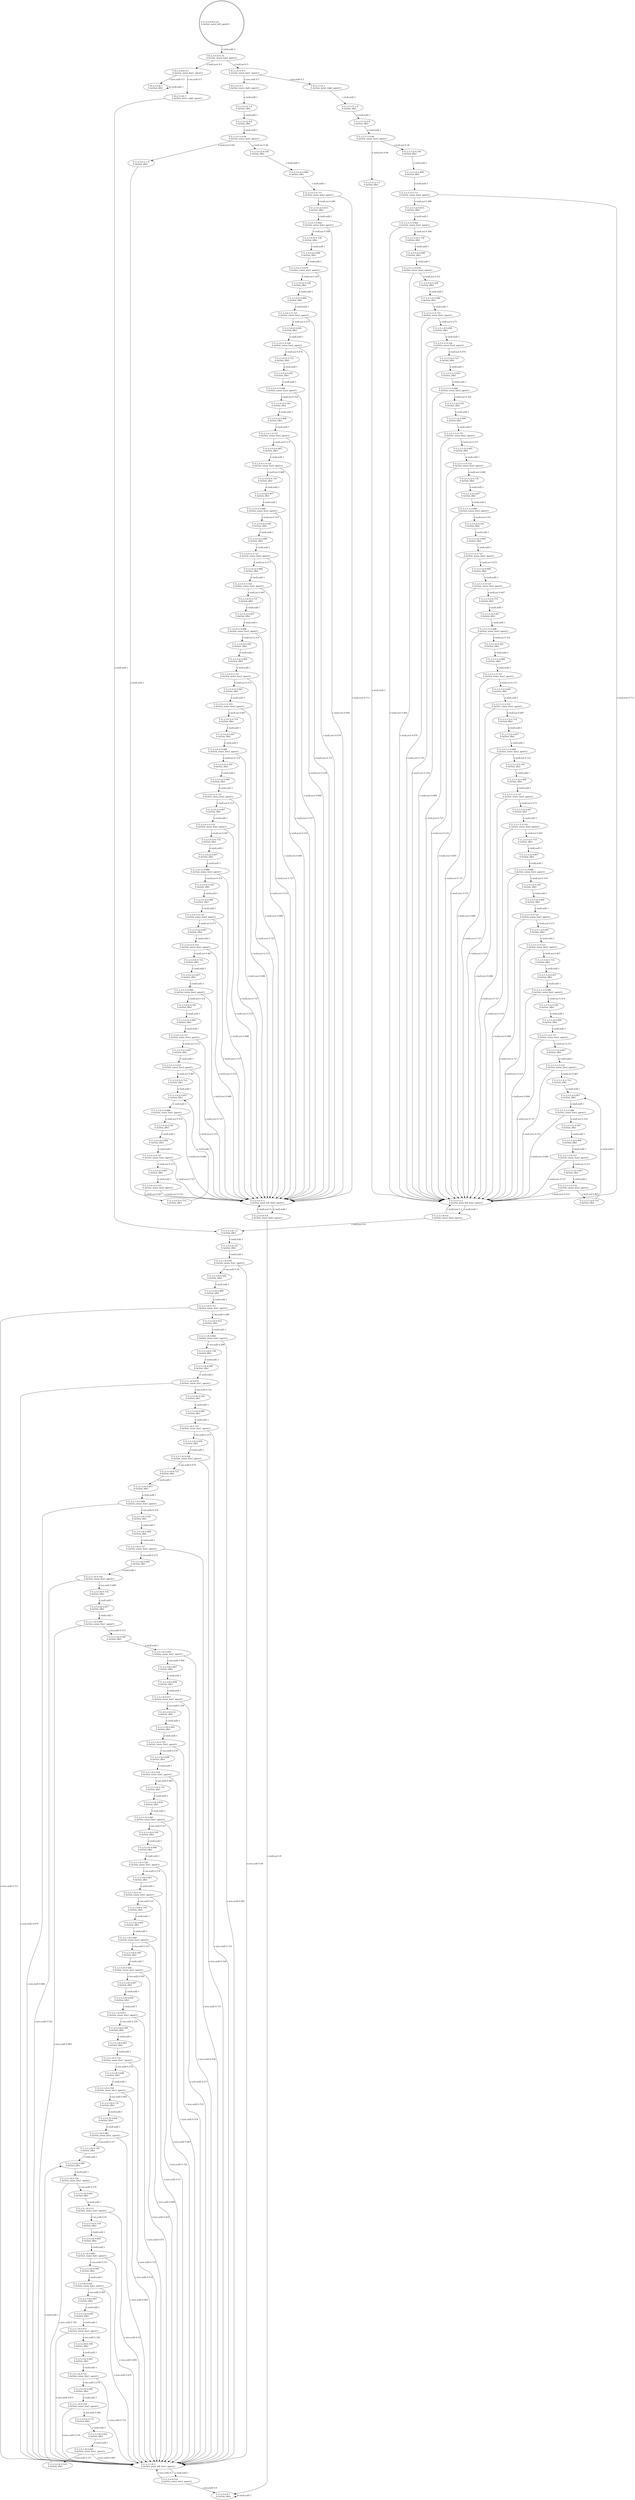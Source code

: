 digraph "G" {
root [label="Y (1,2,5,0,0) 0.25\lA (action_move_left_agent1)\l", labeljust="l", shape=doublecircle];
x0row203 [label="Y (1,2,5,1,0) 0.526\lA (action_sense_box1_agent1)\l"];
x0row42 [label="Y (1,2,5,5,0) 1.0\lA (action_idle)\l"];
x0row43 [label="Y (1,2,5,2,0) 0.8\lA (action_idle)\l"];
x0row171 [label="Y (1,2,5,2,0) 0.906\lA (action_idle)\l"];
x0row1618 [label="Y (1,2,5,5,2) 0.8\lA (action_idle)\l"];
x0row1629 [label="Y (1,2,5,5,1) 0.64\lA (action_sense_box2_agent1)\l"];
x0row1634 [label="Y (1,2,5,5,1) 1\lA (action_push_left_box2_agent1)\l"];
x0row1635 [label="Y (1,2,5,5,5) 0.556\lA (action_idle)\l"];
x0row1400 [label="Y (1,2,5,0,2) 0.909\lA (action_idle)\l"];
x0row1527 [label="Y (1,2,5,0,2) 0.857\lA (action_idle)\l"];
x0row1538 [label="Y (1,2,5,0,1) 0.686\lA (action_sense_box2_agent1)\l"];
x0row1542 [label="Y (1,2,5,0,2) 0.545\lA (action_idle)\l"];
x0row1555 [label="Y (1,2,5,0,2) 0.909\lA (action_idle)\l"];
x0row1566 [label="Y (1,2,5,0,1) 0.727\lA (action_sense_box2_agent1)\l"];
x0row113 [label="Y (1,2,5,2,0) 0.615\lA (action_idle)\l"];
x0row1839 [label="Y (1,2,5,5,2) 0.908\lA (action_idle)\l"];
x0row1852 [label="Y (1,2,5,5,1) 0.727\lA (action_sense_box2_agent1)\l"];
x0row1857 [label="Y (1,2,5,5,2) 0.665\lA (action_idle)\l"];
x0row269 [label="Y (1,2,5,2,0) 0.665\lA (action_idle)\l"];
x0row125 [label="Y (1,2,5,1,0) 0.492\lA (action_sense_box1_agent1)\l"];
x0row133 [label="Y (1,2,5,5,0) 0.758\lA (action_idle)\l"];
x0row1478 [label="Y (1,2,5,0,2) 0.909\lA (action_idle)\l"];
x0row1490 [label="Y (1,2,5,0,1) 0.727\lA (action_sense_box2_agent1)\l"];
x0row1494 [label="Y (1,2,5,0,2) 0.667\lA (action_idle)\l"];
x0row1570 [label="Y (1,2,5,0,2) 0.667\lA (action_idle)\l"];
x0row1585 [label="Y (1,2,5,0,1) 0.533\lA (action_sense_box2_agent1)\l"];
x0row1589 [label="Y (1,2,5,0,5) 0.714\lA (action_idle)\l"];
x0row1734 [label="Y (1,2,5,5,1) 0.679\lA (action_sense_box2_agent1)\l"];
x0row1739 [label="Y (1,2,5,5,2) 0.528\lA (action_idle)\l"];
x0row1753 [label="Y (1,2,5,5,2) 0.906\lA (action_idle)\l"];
x0row1613 [label="Y (1,2,5,5,5) 1.0\lA (action_idle)\l"];
x0row1412 [label="Y (1,2,5,0,1) 0.727\lA (action_sense_box2_agent1)\l"];
x0row1416 [label="Y (1,2,5,0,2) 0.667\lA (action_idle)\l"];
x0row1807 [label="Y (1,2,5,5,2) 0.855\lA (action_idle)\l"];
x0row1820 [label="Y (1,2,5,5,1) 0.684\lA (action_sense_box2_agent1)\l"];
x0row1825 [label="Y (1,2,5,5,2) 0.542\lA (action_idle)\l"];
x0row1461 [label="Y (1,2,5,0,1) 0.686\lA (action_sense_box2_agent1)\l"];
x0row1465 [label="Y (1,2,5,0,2) 0.545\lA (action_idle)\l"];
x0row1354 [label="Y (1,2,5,0,1) 0.533\lA (action_sense_box2_agent1)\l"];
x0row1358 [label="Y (1,2,5,0,5) 0.714\lA (action_idle)\l"];
x0row154 [label="Y (1,2,5,1,0) 0.679\lA (action_sense_box1_agent1)\l"];
x0row162 [label="Y (1,2,5,2,0) 0.528\lA (action_idle)\l"];
x0row1510 [label="Y (1,2,5,0,1) 0.533\lA (action_sense_box2_agent1)\l"];
x0row1514 [label="Y (1,2,5,0,5) 0.714\lA (action_idle)\l"];
x0row1766 [label="Y (1,2,5,5,1) 0.725\lA (action_sense_box2_agent1)\l"];
x0row1771 [label="Y (1,2,5,5,2) 0.658\lA (action_idle)\l"];
x0row1788 [label="Y (1,2,5,5,1) 0.526\lA (action_sense_box2_agent1)\l"];
x0row1793 [label="Y (1,2,5,5,5) 0.723\lA (action_idle)\l"];
x0row1371 [label="Y (1,2,5,0,2) 0.857\lA (action_idle)\l"];
x0row1383 [label="Y (1,2,5,0,1) 0.686\lA (action_sense_box2_agent1)\l"];
x0row1387 [label="Y (1,2,5,0,2) 0.545\lA (action_idle)\l"];
x0row1322 [label="Y (1,2,5,0,2) 0.909\lA (action_idle)\l"];
x0row23 [label="Y (0,2,5,0,0) 1\lA (action_idle)\l"];
x0row24 [label="Y (0,2,5,5,0) 1\lA (action_move_right_agent1)\l"];
x0row12 [label="Y (0,2,5,0,0) 0.5\lA (action_sense_box1_agent1)\l"];
x0row13 [label="Y (0,2,5,0,5) 0.5\lA (action_sense_box1_agent1)\l"];
x0row35 [label="Y (1,2,5,0,0) 1\lA (action_idle)\l"];
x0row1649 [label="Y (1,2,5,5,0) 0.8\lA (action_sense_box2_agent1)\l"];
x0row1667 [label="Y (1,2,5,5,2) 0.889\lA (action_idle)\l"];
x0row183 [label="Y (1,2,5,1,0) 0.725\lA (action_sense_box1_agent1)\l"];
x0row191 [label="Y (1,2,5,2,0) 0.658\lA (action_idle)\l"];
x0row1 [label="Y (0,2,5,0,0) 0.25\lA (action_sense_box2_agent1)\l"];
x0row1432 [label="Y (1,2,5,0,1) 0.533\lA (action_sense_box2_agent1)\l"];
x0row1436 [label="Y (1,2,5,0,5) 0.714\lA (action_idle)\l"];
x0row1449 [label="Y (1,2,5,0,2) 0.857\lA (action_idle)\l"];
x0row232 [label="Y (1,2,5,1,0) 0.684\lA (action_sense_box1_agent1)\l"];
x0row240 [label="Y (1,2,5,2,0) 0.542\lA (action_idle)\l"];
x0row1702 [label="Y (1,2,5,5,1) 0.492\lA (action_sense_box2_agent1)\l"];
x0row1707 [label="Y (1,2,5,5,5) 0.758\lA (action_idle)\l"];
x0row1721 [label="Y (1,2,5,5,2) 0.848\lA (action_idle)\l"];
x0row142 [label="Y (1,2,5,2,0) 0.848\lA (action_idle)\l"];
x0row769 [label="Y (1,2,5,1,0) 0.671\lA (action_sense_box1_agent1)\l"];
x0row777 [label="Y (1,2,5,2,0) 0.509\lA (action_idle)\l"];
x0row289 [label="Y (1,2,5,5,0) 0.716\lA (action_idle)\l"];
x0row298 [label="Y (1,2,5,2,0) 0.857\lA (action_idle)\l"];
x0row1874 [label="Y (1,2,5,5,1) 0.532\lA (action_sense_box2_agent1)\l"];
x0row1879 [label="Y (1,2,5,5,5) 0.716\lA (action_idle)\l"];
x0row1925 [label="Y (1,2,5,5,2) 0.909\lA (action_idle)\l"];
x0row1938 [label="Y (1,2,5,5,1) 0.727\lA (action_sense_box2_agent1)\l"];
x0row1943 [label="Y (1,2,5,5,2) 0.666\lA (action_idle)\l"];
x0row1960 [label="Y (1,2,5,5,1) 0.533\lA (action_sense_box2_agent1)\l"];
x0row1965 [label="Y (1,2,5,5,5) 0.715\lA (action_idle)\l"];
x0row1979 [label="Y (1,2,5,5,2) 0.857\lA (action_idle)\l"];
x0row1992 [label="Y (1,2,5,5,1) 0.686\lA (action_sense_box2_agent1)\l"];
x0row1893 [label="Y (1,2,5,5,2) 0.857\lA (action_idle)\l"];
x0row1906 [label="Y (1,2,5,5,1) 0.685\lA (action_sense_box2_agent1)\l"];
x0row1911 [label="Y (1,2,5,5,2) 0.545\lA (action_idle)\l"];
x0row1997 [label="Y (1,2,5,5,2) 0.545\lA (action_idle)\l"];
x0row2011 [label="Y (1,2,5,5,2) 0.909\lA (action_idle)\l"];
x0row2024 [label="Y (1,2,5,5,1) 0.727\lA (action_sense_box2_agent1)\l"];
x0row2029 [label="Y (1,2,5,5,2) 0.667\lA (action_idle)\l"];
x0row2046 [label="Y (1,2,5,5,1) 0.533\lA (action_sense_box2_agent1)\l"];
x0row2065 [label="Y (1,2,5,5,2) 0.857\lA (action_idle)\l"];
x0row2078 [label="Y (1,2,5,5,1) 0.686\lA (action_sense_box2_agent1)\l"];
x0row2083 [label="Y (1,2,5,5,2) 0.545\lA (action_idle)\l"];
x0row2132 [label="Y (1,2,5,5,1) 0.533\lA (action_sense_box2_agent1)\l"];
x0row2164 [label="Y (1,2,5,5,1) 0.686\lA (action_sense_box2_agent1)\l"];
x0row2169 [label="Y (1,2,5,5,2) 0.545\lA (action_idle)\l"];
x0row2183 [label="Y (1,2,5,5,2) 0.909\lA (action_idle)\l"];
x0row2196 [label="Y (1,2,5,5,1) 0.727\lA (action_sense_box2_agent1)\l"];
x0row2137 [label="Y (1,2,5,5,5) 0.714\lA (action_idle)\l"];
x0row2151 [label="Y (1,2,5,5,2) 0.857\lA (action_idle)\l"];
x0row2097 [label="Y (1,2,5,5,2) 0.909\lA (action_idle)\l"];
x0row2110 [label="Y (1,2,5,5,1) 0.727\lA (action_sense_box2_agent1)\l"];
x0row2115 [label="Y (1,2,5,5,2) 0.667\lA (action_idle)\l"];
x0row2201 [label="Y (1,2,5,5,2) 0.667\lA (action_idle)\l"];
x0row2218 [label="Y (1,2,5,5,1) 0.533\lA (action_sense_box2_agent1)\l"];
x0row2223 [label="Y (1,2,5,5,5) 0.714\lA (action_idle)\l"];
x0row2237 [label="Y (1,2,5,5,2) 0.857\lA (action_idle)\l"];
x0row2250 [label="Y (1,2,5,5,1) 0.686\lA (action_sense_box2_agent1)\l"];
x0row2255 [label="Y (1,2,5,5,2) 0.545\lA (action_idle)\l"];
x0row2304 [label="Y (1,2,5,5,1) 0.533\lA (action_sense_box2_agent1)\l"];
x0row2309 [label="Y (1,2,5,5,5) 0.714\lA (action_idle)\l"];
x0row2335 [label="Y (1,2,5,5,1) 0.686\lA (action_sense_box2_agent1)\l"];
x0row2340 [label="Y (1,2,5,5,2) 0.545\lA (action_idle)\l"];
x0row2354 [label="Y (1,2,5,5,2) 0.909\lA (action_idle)\l"];
x0row2366 [label="Y (1,2,5,5,1) 0.727\lA (action_sense_box2_agent1)\l"];
x0row2323 [label="Y (1,2,5,5,2) 0.857\lA (action_idle)\l"];
x0row2269 [label="Y (1,2,5,5,2) 0.909\lA (action_idle)\l"];
x0row2282 [label="Y (1,2,5,5,1) 0.727\lA (action_sense_box2_agent1)\l"];
x0row2287 [label="Y (1,2,5,5,2) 0.667\lA (action_idle)\l"];
x0row2371 [label="Y (1,2,5,5,2) 0.667\lA (action_idle)\l"];
x0row2387 [label="Y (1,2,5,5,1) 0.533\lA (action_sense_box2_agent1)\l"];
x0row2392 [label="Y (1,2,5,5,5) 0.714\lA (action_idle)\l"];
x0row1334 [label="Y (1,2,5,0,1) 0.727\lA (action_sense_box2_agent1)\l"];
x0row1338 [label="Y (1,2,5,0,2) 0.667\lA (action_idle)\l"];
x0row870 [label="Y (0,2,5,0,5) 1\lA (action_move_right_agent1)\l"];
x0row786 [label="Y (1,2,5,2,0) 0.902\lA (action_idle)\l"];
x0row797 [label="Y (1,2,5,1,0) 0.722\lA (action_sense_box1_agent1)\l"];
x0row1215 [label="Y (1,2,5,0,2) 0.857\lA (action_idle)\l"];
x0row805 [label="Y (1,2,5,2,0) 0.648\lA (action_idle)\l"];
x0row997 [label="Y (1,2,5,0,2) 0.528\lA (action_idle)\l"];
x0row1010 [label="Y (1,2,5,0,2) 0.906\lA (action_idle)\l"];
x0row1227 [label="Y (1,2,5,0,1) 0.686\lA (action_sense_box2_agent1)\l"];
x0row1231 [label="Y (1,2,5,0,2) 0.545\lA (action_idle)\l"];
x0row817 [label="Y (1,2,5,1,0) 0.518\lA (action_sense_box1_agent1)\l"];
x0row825 [label="Y (1,2,5,5,0) 0.731\lA (action_idle)\l"];
x0row834 [label="Y (1,2,5,2,0) 0.854\lA (action_idle)\l"];
x0row845 [label="Y (1,2,5,1,0) 0.683\lA (action_sense_box1_agent1)\l"];
x0row1022 [label="Y (1,2,5,0,1) 0.725\lA (action_sense_box2_agent1)\l"];
x0row2051 [label="Y (1,2,5,5,5) 0.714\lA (action_idle)\l"];
x0row1042 [label="Y (1,2,5,0,1) 0.526\lA (action_sense_box2_agent1)\l"];
x0row1046 [label="Y (1,2,5,0,5) 0.723\lA (action_idle)\l"];
x0row1059 [label="Y (1,2,5,0,2) 0.855\lA (action_idle)\l"];
x0row249 [label="Y (1,2,5,2,0) 0.908\lA (action_idle)\l"];
x0row261 [label="Y (1,2,5,1,0) 0.727\lA (action_sense_box1_agent1)\l"];
x0row281 [label="Y (1,2,5,1,0) 0.532\lA (action_sense_box1_agent1)\l"];
x0row61 [label="Y (1,2,5,1,0) 1\lA (action_push_left_box1_agent1)\l"];
x0row62 [label="Y (1,2,5,5,0) 0.556\lA (action_idle)\l"];
x0row93 [label="Y (1,2,5,2,0) 0.889\lA (action_idle)\l"];
x0row73 [label="Y (1,2,5,0,0) 0.8\lA (action_sense_box1_agent1)\l"];
x0row105 [label="Y (1,2,5,1,0) 0.711\lA (action_sense_box1_agent1)\l"];
x0row53 [label="Y (1,2,5,1,0) 0.64\lA (action_sense_box1_agent1)\l"];
x0row1293 [label="Y (1,2,5,0,2) 0.857\lA (action_idle)\l"];
x0row1305 [label="Y (1,2,5,0,1) 0.686\lA (action_sense_box2_agent1)\l"];
x0row1309 [label="Y (1,2,5,0,2) 0.545\lA (action_idle)\l"];
x0row437 [label="Y (1,2,5,1,0) 0.683\lA (action_sense_box1_agent1)\l"];
x0row445 [label="Y (1,2,5,2,0) 0.539\lA (action_idle)\l"];
x0row396 [label="Y (1,2,5,2,0) 0.648\lA (action_idle)\l"];
x0row408 [label="Y (1,2,5,1,0) 0.518\lA (action_sense_box1_agent1)\l"];
x0row466 [label="Y (1,2,5,1,0) 0.726\lA (action_sense_box1_agent1)\l"];
x0row474 [label="Y (1,2,5,2,0) 0.663\lA (action_idle)\l"];
x0row388 [label="Y (1,2,5,1,0) 0.722\lA (action_sense_box1_agent1)\l"];
x0row486 [label="Y (1,2,5,1,0) 0.53\lA (action_sense_box1_agent1)\l"];
x0row494 [label="Y (1,2,5,5,0) 0.718\lA (action_idle)\l"];
x0row310 [label="Y (1,2,5,1,0) 0.685\lA (action_sense_box1_agent1)\l"];
x0row318 [label="Y (1,2,5,2,0) 0.545\lA (action_idle)\l"];
x0row964 [label="Y (1,2,5,0,1) 0.492\lA (action_sense_box2_agent1)\l"];
x0row968 [label="Y (1,2,5,0,5) 0.758\lA (action_idle)\l"];
x0row503 [label="Y (1,2,5,2,0) 0.856\lA (action_idle)\l"];
x0row1026 [label="Y (1,2,5,0,2) 0.658\lA (action_idle)\l"];
x0row981 [label="Y (1,2,5,0,2) 0.848\lA (action_idle)\l"];
x0row993 [label="Y (1,2,5,0,1) 0.679\lA (action_sense_box2_agent1)\l"];
x0row1088 [label="Y (1,2,5,0,2) 0.908\lA (action_idle)\l"];
x0row515 [label="Y (1,2,5,1,0) 0.685\lA (action_sense_box1_agent1)\l"];
x0row523 [label="Y (1,2,5,2,0) 0.544\lA (action_idle)\l"];
x0row535 [label="Y (1,2,5,5,0) 0.456\lA (action_sense_box1_agent1)\l"];
x0row543 [label="Y (1,2,5,5,0) 0.807\lA (action_idle)\l"];
x0row347 [label="Y (1,2,5,2,0) 0.839\lA (action_idle)\l"];
x0row552 [label="Y (1,2,5,2,0) 0.839\lA (action_idle)\l"];
x0row564 [label="Y (1,2,5,1,0) 0.671\lA (action_sense_box1_agent1)\l"];
x0row330 [label="Y (1,2,5,5,0) 0.455\lA (action_sense_box1_agent1)\l"];
x0row338 [label="Y (1,2,5,5,0) 0.807\lA (action_idle)\l"];
x0row572 [label="Y (1,2,5,2,0) 0.509\lA (action_idle)\l"];
x0row581 [label="Y (1,2,5,2,0) 0.902\lA (action_idle)\l"];
x0row211 [label="Y (1,2,5,5,0) 0.723\lA (action_idle)\l"];
x0row454 [label="Y (1,2,5,2,0) 0.908\lA (action_idle)\l"];
x0row220 [label="Y (1,2,5,2,0) 0.855\lA (action_idle)\l"];
x0row416 [label="Y (1,2,5,5,0) 0.731\lA (action_idle)\l"];
x0row425 [label="Y (1,2,5,2,0) 0.854\lA (action_idle)\l"];
x0row359 [label="Y (1,2,5,1,0) 0.671\lA (action_sense_box1_agent1)\l"];
x0row367 [label="Y (1,2,5,2,0) 0.51\lA (action_idle)\l"];
x0row376 [label="Y (1,2,5,2,0) 0.902\lA (action_idle)\l"];
x0row1260 [label="Y (1,2,5,0,2) 0.667\lA (action_idle)\l"];
x0row593 [label="Y (1,2,5,1,0) 0.722\lA (action_sense_box1_agent1)\l"];
x0row601 [label="Y (1,2,5,2,0) 0.648\lA (action_idle)\l"];
x0row613 [label="Y (1,2,5,1,0) 0.518\lA (action_sense_box1_agent1)\l"];
x0row621 [label="Y (1,2,5,5,0) 0.731\lA (action_idle)\l"];
x0row1100 [label="Y (1,2,5,0,1) 0.727\lA (action_sense_box2_agent1)\l"];
x0row1104 [label="Y (1,2,5,0,2) 0.665\lA (action_idle)\l"];
x0row630 [label="Y (1,2,5,2,0) 0.854\lA (action_idle)\l"];
x0row1120 [label="Y (1,2,5,0,1) 0.532\lA (action_sense_box2_agent1)\l"];
x0row1124 [label="Y (1,2,5,0,5) 0.716\lA (action_idle)\l"];
x0row1137 [label="Y (1,2,5,0,2) 0.857\lA (action_idle)\l"];
x0row1149 [label="Y (1,2,5,0,1) 0.685\lA (action_sense_box2_agent1)\l"];
x0row1153 [label="Y (1,2,5,0,2) 0.545\lA (action_idle)\l"];
x0row1166 [label="Y (1,2,5,0,2) 0.909\lA (action_idle)\l"];
x0row642 [label="Y (1,2,5,1,0) 0.683\lA (action_sense_box1_agent1)\l"];
x0row650 [label="Y (1,2,5,2,0) 0.539\lA (action_idle)\l"];
x0row659 [label="Y (1,2,5,2,0) 0.908\lA (action_idle)\l"];
x0row671 [label="Y (1,2,5,1,0) 0.726\lA (action_sense_box1_agent1)\l"];
x0row679 [label="Y (1,2,5,2,0) 0.663\lA (action_idle)\l"];
x0row691 [label="Y (1,2,5,1,0) 0.53\lA (action_sense_box1_agent1)\l"];
x0row699 [label="Y (1,2,5,5,0) 0.718\lA (action_idle)\l"];
x0row708 [label="Y (1,2,5,2,0) 0.856\lA (action_idle)\l"];
x0row720 [label="Y (1,2,5,1,0) 0.685\lA (action_sense_box1_agent1)\l"];
x0row728 [label="Y (1,2,5,2,0) 0.544\lA (action_idle)\l"];
x0row1178 [label="Y (1,2,5,0,1) 0.727\lA (action_sense_box2_agent1)\l"];
x0row1182 [label="Y (1,2,5,0,2) 0.666\lA (action_idle)\l"];
x0row1198 [label="Y (1,2,5,0,1) 0.533\lA (action_sense_box2_agent1)\l"];
x0row1202 [label="Y (1,2,5,0,5) 0.715\lA (action_idle)\l"];
x0row740 [label="Y (1,2,5,5,0) 0.456\lA (action_sense_box1_agent1)\l"];
x0row1276 [label="Y (1,2,5,0,1) 0.533\lA (action_sense_box2_agent1)\l"];
x0row1280 [label="Y (1,2,5,0,5) 0.714\lA (action_idle)\l"];
x0row748 [label="Y (1,2,5,5,0) 0.807\lA (action_idle)\l"];
x0row757 [label="Y (1,2,5,2,0) 0.839\lA (action_idle)\l"];
x0row852 [label="Y (1,2,5,2,0) 0.539\lA (action_idle)\l"];
x0row871 [label="Y (0,2,5,5,5) 1\lA (action_move_right_agent1)\l"];
x0row884 [label="Y (1,2,5,0,5) 1.0\lA (action_idle)\l"];
x0row1071 [label="Y (1,2,5,0,1) 0.684\lA (action_sense_box2_agent1)\l"];
x0row1075 [label="Y (1,2,5,0,2) 0.542\lA (action_idle)\l"];
x0row888 [label="Y (1,2,5,0,2) 0.8\lA (action_idle)\l"];
x0row898 [label="Y (1,2,5,0,1) 0.64\lA (action_sense_box2_agent1)\l"];
x0row902 [label="Y (1,2,5,0,1) 1\lA (action_push_left_box2_agent1)\l"];
x0row903 [label="Y (1,2,5,0,5) 0.556\lA (action_idle)\l"];
x0row1244 [label="Y (1,2,5,0,2) 0.909\lA (action_idle)\l"];
x0row1256 [label="Y (1,2,5,0,1) 0.727\lA (action_sense_box2_agent1)\l"];
x0row916 [label="Y (1,2,5,0,0) 0.8\lA (action_sense_box2_agent1)\l"];
x0row932 [label="Y (1,2,5,0,2) 0.889\lA (action_idle)\l"];
x0row944 [label="Y (1,2,5,0,1) 0.711\lA (action_sense_box2_agent1)\l"];
x0row948 [label="Y (1,2,5,0,2) 0.615\lA (action_idle)\l"];
x0row1680 [label="Y (1,2,5,5,1) 0.711\lA (action_sense_box2_agent1)\l"];
x0row1685 [label="Y (1,2,5,5,2) 0.615\lA (action_idle)\l"];
x0row902_noop_0 [label="Y (1,2,5,0,1) 1.0\lA (action_idle)\l"];
x0row1634_noop_0 [label="Y (1,2,5,5,1) 1.0\lA (action_idle)\l"];
root -> x0row1  [key=0, label="o (null,null) 1\l"];
x0row203 -> x0row61  [key=0, label="o (yes,null) 0.526\l"];
x0row203 -> x0row211  [key=0, label="o (no,null) 0.474\l"];
x0row42 -> x0row43  [key=0, label="o (null,null) 1\l"];
x0row43 -> x0row53  [key=0, label="o (null,null) 1\l"];
x0row171 -> x0row183  [key=0, label="o (null,null) 1\l"];
x0row1618 -> x0row1629  [key=0, label="o (null,null) 1\l"];
x0row1629 -> x0row1635  [key=0, label="o (null,no) 0.36\l"];
x0row1629 -> x0row1634_noop_0  [key=0, label="o (null,yes) 0.64\l"];
x0row1634 -> x0row1649  [key=0, label="o (null,null) 1\l"];
x0row1635 -> x0row1667  [key=0, label="o (null,null) 1\l"];
x0row1400 -> x0row1412  [key=0, label="o (null,null) 1\l"];
x0row1527 -> x0row1538  [key=0, label="o (null,null) 1\l"];
x0row1538 -> x0row902  [key=0, label="o (null,yes) 0.686\l"];
x0row1538 -> x0row1542  [key=0, label="o (null,no) 0.314\l"];
x0row1542 -> x0row1555  [key=0, label="o (null,null) 1\l"];
x0row1555 -> x0row1566  [key=0, label="o (null,null) 1\l"];
x0row1566 -> x0row902  [key=0, label="o (null,yes) 0.727\l"];
x0row1566 -> x0row1570  [key=0, label="o (null,no) 0.273\l"];
x0row113 -> x0row125  [key=0, label="o (null,null) 1\l"];
x0row1839 -> x0row1852  [key=0, label="o (null,null) 1\l"];
x0row1852 -> x0row1634  [key=0, label="o (null,yes) 0.727\l"];
x0row1852 -> x0row1857  [key=0, label="o (null,no) 0.273\l"];
x0row1857 -> x0row1874  [key=0, label="o (null,null) 1\l"];
x0row269 -> x0row281  [key=0, label="o (null,null) 1\l"];
x0row125 -> x0row61  [key=0, label="o (yes,null) 0.492\l"];
x0row125 -> x0row133  [key=0, label="o (no,null) 0.508\l"];
x0row133 -> x0row142  [key=0, label="o (null,null) 1\l"];
x0row1478 -> x0row1490  [key=0, label="o (null,null) 1\l"];
x0row1490 -> x0row902  [key=0, label="o (null,yes) 0.727\l"];
x0row1490 -> x0row1494  [key=0, label="o (null,no) 0.273\l"];
x0row1494 -> x0row1510  [key=0, label="o (null,null) 1\l"];
x0row1570 -> x0row1585  [key=0, label="o (null,null) 1\l"];
x0row1585 -> x0row902  [key=0, label="o (null,yes) 0.533\l"];
x0row1585 -> x0row1589  [key=0, label="o (null,no) 0.467\l"];
x0row1589 -> x0row1527  [key=0, label="o (null,null) 1\l"];
x0row1734 -> x0row1634  [key=0, label="o (null,yes) 0.679\l"];
x0row1734 -> x0row1739  [key=0, label="o (null,no) 0.321\l"];
x0row1739 -> x0row1753  [key=0, label="o (null,null) 1\l"];
x0row1753 -> x0row1766  [key=0, label="o (null,null) 1\l"];
x0row1613 -> x0row1618  [key=0, label="o (null,null) 1\l"];
x0row1412 -> x0row902  [key=0, label="o (null,yes) 0.727\l"];
x0row1412 -> x0row1416  [key=0, label="o (null,no) 0.273\l"];
x0row1416 -> x0row1432  [key=0, label="o (null,null) 1\l"];
x0row1807 -> x0row1820  [key=0, label="o (null,null) 1\l"];
x0row1820 -> x0row1634  [key=0, label="o (null,yes) 0.684\l"];
x0row1820 -> x0row1825  [key=0, label="o (null,no) 0.316\l"];
x0row1825 -> x0row1839  [key=0, label="o (null,null) 1\l"];
x0row1461 -> x0row902  [key=0, label="o (null,yes) 0.686\l"];
x0row1461 -> x0row1465  [key=0, label="o (null,no) 0.314\l"];
x0row1465 -> x0row1478  [key=0, label="o (null,null) 1\l"];
x0row1354 -> x0row902  [key=0, label="o (null,yes) 0.533\l"];
x0row1354 -> x0row1358  [key=0, label="o (null,no) 0.467\l"];
x0row1358 -> x0row1371  [key=0, label="o (null,null) 1\l"];
x0row154 -> x0row61  [key=0, label="o (yes,null) 0.679\l"];
x0row154 -> x0row162  [key=0, label="o (no,null) 0.321\l"];
x0row162 -> x0row171  [key=0, label="o (null,null) 1\l"];
x0row1510 -> x0row902  [key=0, label="o (null,yes) 0.533\l"];
x0row1510 -> x0row1514  [key=0, label="o (null,no) 0.467\l"];
x0row1514 -> x0row1527  [key=0, label="o (null,null) 1\l"];
x0row1766 -> x0row1634  [key=0, label="o (null,yes) 0.725\l"];
x0row1766 -> x0row1771  [key=0, label="o (null,no) 0.275\l"];
x0row1771 -> x0row1788  [key=0, label="o (null,null) 1\l"];
x0row1788 -> x0row1634  [key=0, label="o (null,yes) 0.526\l"];
x0row1788 -> x0row1793  [key=0, label="o (null,no) 0.474\l"];
x0row1793 -> x0row1807  [key=0, label="o (null,null) 1\l"];
x0row1371 -> x0row1383  [key=0, label="o (null,null) 1\l"];
x0row1383 -> x0row902  [key=0, label="o (null,yes) 0.686\l"];
x0row1383 -> x0row1387  [key=0, label="o (null,no) 0.314\l"];
x0row1387 -> x0row1400  [key=0, label="o (null,null) 1\l"];
x0row1322 -> x0row1334  [key=0, label="o (null,null) 1\l"];
x0row23 -> x0row23  [key=0, label="o (null,null) 1\l"];
x0row24 -> x0row42  [key=0, label="o (null,null) 1\l"];
x0row12 -> x0row23  [key=0, label="o (yes,null) 0.5\l"];
x0row12 -> x0row24  [key=0, label="o (no,null) 0.5\l"];
x0row13 -> x0row870  [key=0, label="o (yes,null) 0.5\l"];
x0row13 -> x0row871  [key=0, label="o (no,null) 0.5\l"];
x0row35 -> x0row35  [key=0, label="o (null,null) 1\l"];
x0row1649 -> x0row1634  [key=0, label="o (null,yes) 0.2\l"];
x0row1649 -> x0row42  [key=0, label="o (null,no) 0.8\l"];
x0row1667 -> x0row1680  [key=0, label="o (null,null) 1\l"];
x0row183 -> x0row61  [key=0, label="o (yes,null) 0.725\l"];
x0row183 -> x0row191  [key=0, label="o (no,null) 0.275\l"];
x0row191 -> x0row203  [key=0, label="o (null,null) 1\l"];
x0row1 -> x0row12  [key=0, label="o (null,yes) 0.5\l"];
x0row1 -> x0row13  [key=0, label="o (null,no) 0.5\l"];
x0row1432 -> x0row902  [key=0, label="o (null,yes) 0.533\l"];
x0row1432 -> x0row1436  [key=0, label="o (null,no) 0.467\l"];
x0row1436 -> x0row1449  [key=0, label="o (null,null) 1\l"];
x0row1449 -> x0row1461  [key=0, label="o (null,null) 1\l"];
x0row232 -> x0row61  [key=0, label="o (yes,null) 0.684\l"];
x0row232 -> x0row240  [key=0, label="o (no,null) 0.316\l"];
x0row240 -> x0row249  [key=0, label="o (null,null) 1\l"];
x0row1702 -> x0row1634  [key=0, label="o (null,yes) 0.492\l"];
x0row1702 -> x0row1707  [key=0, label="o (null,no) 0.508\l"];
x0row1707 -> x0row1721  [key=0, label="o (null,null) 1\l"];
x0row1721 -> x0row1734  [key=0, label="o (null,null) 1\l"];
x0row142 -> x0row154  [key=0, label="o (null,null) 1\l"];
x0row769 -> x0row61  [key=0, label="o (yes,null) 0.671\l"];
x0row769 -> x0row777  [key=0, label="o (no,null) 0.329\l"];
x0row777 -> x0row786  [key=0, label="o (null,null) 1\l"];
x0row289 -> x0row298  [key=0, label="o (null,null) 1\l"];
x0row298 -> x0row310  [key=0, label="o (null,null) 1\l"];
x0row1874 -> x0row1634  [key=0, label="o (null,yes) 0.532\l"];
x0row1874 -> x0row1879  [key=0, label="o (null,no) 0.468\l"];
x0row1879 -> x0row1893  [key=0, label="o (null,null) 1\l"];
x0row1925 -> x0row1938  [key=0, label="o (null,null) 1\l"];
x0row1938 -> x0row1634  [key=0, label="o (null,yes) 0.727\l"];
x0row1938 -> x0row1943  [key=0, label="o (null,no) 0.273\l"];
x0row1943 -> x0row1960  [key=0, label="o (null,null) 1\l"];
x0row1960 -> x0row1634  [key=0, label="o (null,yes) 0.533\l"];
x0row1960 -> x0row1965  [key=0, label="o (null,no) 0.467\l"];
x0row1965 -> x0row1979  [key=0, label="o (null,null) 1\l"];
x0row1979 -> x0row1992  [key=0, label="o (null,null) 1\l"];
x0row1992 -> x0row1634  [key=0, label="o (null,yes) 0.686\l"];
x0row1992 -> x0row1997  [key=0, label="o (null,no) 0.314\l"];
x0row1893 -> x0row1906  [key=0, label="o (null,null) 1\l"];
x0row1906 -> x0row1634  [key=0, label="o (null,yes) 0.685\l"];
x0row1906 -> x0row1911  [key=0, label="o (null,no) 0.315\l"];
x0row1911 -> x0row1925  [key=0, label="o (null,null) 1\l"];
x0row1997 -> x0row2011  [key=0, label="o (null,null) 1\l"];
x0row2011 -> x0row2024  [key=0, label="o (null,null) 1\l"];
x0row2024 -> x0row1634  [key=0, label="o (null,yes) 0.727\l"];
x0row2024 -> x0row2029  [key=0, label="o (null,no) 0.273\l"];
x0row2029 -> x0row2046  [key=0, label="o (null,null) 1\l"];
x0row2046 -> x0row1634  [key=0, label="o (null,yes) 0.533\l"];
x0row2046 -> x0row2051  [key=0, label="o (null,no) 0.467\l"];
x0row2065 -> x0row2078  [key=0, label="o (null,null) 1\l"];
x0row2078 -> x0row1634  [key=0, label="o (null,yes) 0.686\l"];
x0row2078 -> x0row2083  [key=0, label="o (null,no) 0.314\l"];
x0row2083 -> x0row2097  [key=0, label="o (null,null) 1\l"];
x0row2132 -> x0row1634  [key=0, label="o (null,yes) 0.533\l"];
x0row2132 -> x0row2137  [key=0, label="o (null,no) 0.467\l"];
x0row2164 -> x0row1634  [key=0, label="o (null,yes) 0.686\l"];
x0row2164 -> x0row2169  [key=0, label="o (null,no) 0.314\l"];
x0row2169 -> x0row2183  [key=0, label="o (null,null) 1\l"];
x0row2183 -> x0row2196  [key=0, label="o (null,null) 1\l"];
x0row2196 -> x0row1634  [key=0, label="o (null,yes) 0.727\l"];
x0row2196 -> x0row2201  [key=0, label="o (null,no) 0.273\l"];
x0row2137 -> x0row2151  [key=0, label="o (null,null) 1\l"];
x0row2151 -> x0row2164  [key=0, label="o (null,null) 1\l"];
x0row2097 -> x0row2110  [key=0, label="o (null,null) 1\l"];
x0row2110 -> x0row1634  [key=0, label="o (null,yes) 0.727\l"];
x0row2110 -> x0row2115  [key=0, label="o (null,no) 0.273\l"];
x0row2115 -> x0row2132  [key=0, label="o (null,null) 1\l"];
x0row2201 -> x0row2218  [key=0, label="o (null,null) 1\l"];
x0row2218 -> x0row1634  [key=0, label="o (null,yes) 0.533\l"];
x0row2218 -> x0row2223  [key=0, label="o (null,no) 0.467\l"];
x0row2223 -> x0row2237  [key=0, label="o (null,null) 1\l"];
x0row2237 -> x0row2250  [key=0, label="o (null,null) 1\l"];
x0row2250 -> x0row1634  [key=0, label="o (null,yes) 0.686\l"];
x0row2250 -> x0row2255  [key=0, label="o (null,no) 0.314\l"];
x0row2255 -> x0row2269  [key=0, label="o (null,null) 1\l"];
x0row2304 -> x0row1634  [key=0, label="o (null,yes) 0.533\l"];
x0row2304 -> x0row2309  [key=0, label="o (null,no) 0.467\l"];
x0row2309 -> x0row2323  [key=0, label="o (null,null) 1\l"];
x0row2335 -> x0row1634  [key=0, label="o (null,yes) 0.686\l"];
x0row2335 -> x0row2340  [key=0, label="o (null,no) 0.314\l"];
x0row2340 -> x0row2354  [key=0, label="o (null,null) 1\l"];
x0row2354 -> x0row2366  [key=0, label="o (null,null) 1\l"];
x0row2366 -> x0row1634  [key=0, label="o (null,yes) 0.727\l"];
x0row2366 -> x0row2371  [key=0, label="o (null,no) 0.273\l"];
x0row2323 -> x0row2335  [key=0, label="o (null,null) 1\l"];
x0row2269 -> x0row2282  [key=0, label="o (null,null) 1\l"];
x0row2282 -> x0row1634  [key=0, label="o (null,yes) 0.727\l"];
x0row2282 -> x0row2287  [key=0, label="o (null,no) 0.273\l"];
x0row2287 -> x0row2304  [key=0, label="o (null,null) 1\l"];
x0row2371 -> x0row2387  [key=0, label="o (null,null) 1\l"];
x0row2387 -> x0row1634  [key=0, label="o (null,yes) 0.533\l"];
x0row2387 -> x0row2392  [key=0, label="o (null,no) 0.467\l"];
x0row2392 -> x0row2323  [key=0, label="o (null,null) 1\l"];
x0row1334 -> x0row902  [key=0, label="o (null,yes) 0.727\l"];
x0row1334 -> x0row1338  [key=0, label="o (null,no) 0.273\l"];
x0row1338 -> x0row1354  [key=0, label="o (null,null) 1\l"];
x0row870 -> x0row884  [key=0, label="o (null,null) 1\l"];
x0row786 -> x0row797  [key=0, label="o (null,null) 1\l"];
x0row797 -> x0row61  [key=0, label="o (yes,null) 0.722\l"];
x0row797 -> x0row805  [key=0, label="o (no,null) 0.278\l"];
x0row1215 -> x0row1227  [key=0, label="o (null,null) 1\l"];
x0row805 -> x0row817  [key=0, label="o (null,null) 1\l"];
x0row997 -> x0row1010  [key=0, label="o (null,null) 1\l"];
x0row1010 -> x0row1022  [key=0, label="o (null,null) 1\l"];
x0row1227 -> x0row902  [key=0, label="o (null,yes) 0.686\l"];
x0row1227 -> x0row1231  [key=0, label="o (null,no) 0.314\l"];
x0row1231 -> x0row1244  [key=0, label="o (null,null) 1\l"];
x0row817 -> x0row61  [key=0, label="o (yes,null) 0.518\l"];
x0row817 -> x0row825  [key=0, label="o (no,null) 0.482\l"];
x0row825 -> x0row834  [key=0, label="o (null,null) 1\l"];
x0row834 -> x0row845  [key=0, label="o (null,null) 1\l"];
x0row845 -> x0row61  [key=0, label="o (yes,null) 0.683\l"];
x0row845 -> x0row852  [key=0, label="o (no,null) 0.317\l"];
x0row1022 -> x0row902  [key=0, label="o (null,yes) 0.725\l"];
x0row1022 -> x0row1026  [key=0, label="o (null,no) 0.275\l"];
x0row2051 -> x0row2065  [key=0, label="o (null,null) 1\l"];
x0row1042 -> x0row902  [key=0, label="o (null,yes) 0.526\l"];
x0row1042 -> x0row1046  [key=0, label="o (null,no) 0.474\l"];
x0row1046 -> x0row1059  [key=0, label="o (null,null) 1\l"];
x0row1059 -> x0row1071  [key=0, label="o (null,null) 1\l"];
x0row249 -> x0row261  [key=0, label="o (null,null) 1\l"];
x0row261 -> x0row61  [key=0, label="o (yes,null) 0.727\l"];
x0row261 -> x0row269  [key=0, label="o (no,null) 0.273\l"];
x0row281 -> x0row61  [key=0, label="o (yes,null) 0.532\l"];
x0row281 -> x0row289  [key=0, label="o (no,null) 0.468\l"];
x0row61 -> x0row73  [key=0, label="o (null,null) 1\l"];
x0row62 -> x0row93  [key=0, label="o (null,null) 1\l"];
x0row93 -> x0row105  [key=0, label="o (null,null) 1\l"];
x0row73 -> x0row61  [key=0, label="o (yes,null) 0.2\l"];
x0row73 -> x0row35  [key=0, label="o (no,null) 0.8\l"];
x0row105 -> x0row61  [key=0, label="o (yes,null) 0.711\l"];
x0row105 -> x0row113  [key=0, label="o (no,null) 0.289\l"];
x0row53 -> x0row61  [key=0, label="o (yes,null) 0.64\l"];
x0row53 -> x0row62  [key=0, label="o (no,null) 0.36\l"];
x0row1293 -> x0row1305  [key=0, label="o (null,null) 1\l"];
x0row1305 -> x0row902  [key=0, label="o (null,yes) 0.686\l"];
x0row1305 -> x0row1309  [key=0, label="o (null,no) 0.314\l"];
x0row1309 -> x0row1322  [key=0, label="o (null,null) 1\l"];
x0row437 -> x0row61  [key=0, label="o (yes,null) 0.683\l"];
x0row437 -> x0row445  [key=0, label="o (no,null) 0.317\l"];
x0row445 -> x0row454  [key=0, label="o (null,null) 1\l"];
x0row396 -> x0row408  [key=0, label="o (null,null) 1\l"];
x0row408 -> x0row61  [key=0, label="o (yes,null) 0.518\l"];
x0row408 -> x0row416  [key=0, label="o (no,null) 0.482\l"];
x0row466 -> x0row61  [key=0, label="o (yes,null) 0.726\l"];
x0row466 -> x0row474  [key=0, label="o (no,null) 0.274\l"];
x0row474 -> x0row486  [key=0, label="o (null,null) 1\l"];
x0row388 -> x0row61  [key=0, label="o (yes,null) 0.722\l"];
x0row388 -> x0row396  [key=0, label="o (no,null) 0.278\l"];
x0row486 -> x0row61  [key=0, label="o (yes,null) 0.53\l"];
x0row486 -> x0row494  [key=0, label="o (no,null) 0.47\l"];
x0row494 -> x0row503  [key=0, label="o (null,null) 1\l"];
x0row310 -> x0row61  [key=0, label="o (yes,null) 0.685\l"];
x0row310 -> x0row318  [key=0, label="o (no,null) 0.315\l"];
x0row318 -> x0row330  [key=0, label="o (null,null) 1\l"];
x0row964 -> x0row902  [key=0, label="o (null,yes) 0.492\l"];
x0row964 -> x0row968  [key=0, label="o (null,no) 0.508\l"];
x0row968 -> x0row981  [key=0, label="o (null,null) 1\l"];
x0row503 -> x0row515  [key=0, label="o (null,null) 1\l"];
x0row1026 -> x0row1042  [key=0, label="o (null,null) 1\l"];
x0row981 -> x0row993  [key=0, label="o (null,null) 1\l"];
x0row993 -> x0row902  [key=0, label="o (null,yes) 0.679\l"];
x0row993 -> x0row997  [key=0, label="o (null,no) 0.321\l"];
x0row1088 -> x0row1100  [key=0, label="o (null,null) 1\l"];
x0row515 -> x0row61  [key=0, label="o (yes,null) 0.685\l"];
x0row515 -> x0row523  [key=0, label="o (no,null) 0.315\l"];
x0row523 -> x0row535  [key=0, label="o (null,null) 1\l"];
x0row535 -> x0row61  [key=0, label="o (yes,null) 0.435\l"];
x0row535 -> x0row543  [key=0, label="o (no,null) 0.565\l"];
x0row543 -> x0row552  [key=0, label="o (null,null) 1\l"];
x0row347 -> x0row359  [key=0, label="o (null,null) 1\l"];
x0row552 -> x0row564  [key=0, label="o (null,null) 1\l"];
x0row564 -> x0row61  [key=0, label="o (yes,null) 0.671\l"];
x0row564 -> x0row572  [key=0, label="o (no,null) 0.329\l"];
x0row330 -> x0row61  [key=0, label="o (yes,null) 0.436\l"];
x0row330 -> x0row338  [key=0, label="o (no,null) 0.564\l"];
x0row338 -> x0row347  [key=0, label="o (null,null) 1\l"];
x0row572 -> x0row581  [key=0, label="o (null,null) 1\l"];
x0row581 -> x0row593  [key=0, label="o (null,null) 1\l"];
x0row211 -> x0row220  [key=0, label="o (null,null) 1\l"];
x0row454 -> x0row466  [key=0, label="o (null,null) 1\l"];
x0row220 -> x0row232  [key=0, label="o (null,null) 1\l"];
x0row416 -> x0row425  [key=0, label="o (null,null) 1\l"];
x0row425 -> x0row437  [key=0, label="o (null,null) 1\l"];
x0row359 -> x0row61  [key=0, label="o (yes,null) 0.671\l"];
x0row359 -> x0row367  [key=0, label="o (no,null) 0.329\l"];
x0row367 -> x0row376  [key=0, label="o (null,null) 1\l"];
x0row376 -> x0row388  [key=0, label="o (null,null) 1\l"];
x0row1260 -> x0row1276  [key=0, label="o (null,null) 1\l"];
x0row593 -> x0row61  [key=0, label="o (yes,null) 0.722\l"];
x0row593 -> x0row601  [key=0, label="o (no,null) 0.278\l"];
x0row601 -> x0row613  [key=0, label="o (null,null) 1\l"];
x0row613 -> x0row61  [key=0, label="o (yes,null) 0.518\l"];
x0row613 -> x0row621  [key=0, label="o (no,null) 0.482\l"];
x0row621 -> x0row630  [key=0, label="o (null,null) 1\l"];
x0row1100 -> x0row902  [key=0, label="o (null,yes) 0.727\l"];
x0row1100 -> x0row1104  [key=0, label="o (null,no) 0.273\l"];
x0row1104 -> x0row1120  [key=0, label="o (null,null) 1\l"];
x0row630 -> x0row642  [key=0, label="o (null,null) 1\l"];
x0row1120 -> x0row902  [key=0, label="o (null,yes) 0.532\l"];
x0row1120 -> x0row1124  [key=0, label="o (null,no) 0.468\l"];
x0row1124 -> x0row1137  [key=0, label="o (null,null) 1\l"];
x0row1137 -> x0row1149  [key=0, label="o (null,null) 1\l"];
x0row1149 -> x0row902  [key=0, label="o (null,yes) 0.685\l"];
x0row1149 -> x0row1153  [key=0, label="o (null,no) 0.315\l"];
x0row1153 -> x0row1166  [key=0, label="o (null,null) 1\l"];
x0row1166 -> x0row1178  [key=0, label="o (null,null) 1\l"];
x0row642 -> x0row61  [key=0, label="o (yes,null) 0.683\l"];
x0row642 -> x0row650  [key=0, label="o (no,null) 0.317\l"];
x0row650 -> x0row659  [key=0, label="o (null,null) 1\l"];
x0row659 -> x0row671  [key=0, label="o (null,null) 1\l"];
x0row671 -> x0row61  [key=0, label="o (yes,null) 0.726\l"];
x0row671 -> x0row679  [key=0, label="o (no,null) 0.274\l"];
x0row679 -> x0row691  [key=0, label="o (null,null) 1\l"];
x0row691 -> x0row61  [key=0, label="o (yes,null) 0.53\l"];
x0row691 -> x0row699  [key=0, label="o (no,null) 0.47\l"];
x0row699 -> x0row708  [key=0, label="o (null,null) 1\l"];
x0row708 -> x0row720  [key=0, label="o (null,null) 1\l"];
x0row720 -> x0row61  [key=0, label="o (yes,null) 0.685\l"];
x0row720 -> x0row728  [key=0, label="o (no,null) 0.315\l"];
x0row728 -> x0row740  [key=0, label="o (null,null) 1\l"];
x0row1178 -> x0row902  [key=0, label="o (null,yes) 0.727\l"];
x0row1178 -> x0row1182  [key=0, label="o (null,no) 0.273\l"];
x0row1182 -> x0row1198  [key=0, label="o (null,null) 1\l"];
x0row1198 -> x0row902  [key=0, label="o (null,yes) 0.533\l"];
x0row1198 -> x0row1202  [key=0, label="o (null,no) 0.467\l"];
x0row1202 -> x0row1215  [key=0, label="o (null,null) 1\l"];
x0row740 -> x0row61  [key=0, label="o (yes,null) 0.435\l"];
x0row740 -> x0row748  [key=0, label="o (no,null) 0.565\l"];
x0row1276 -> x0row902  [key=0, label="o (null,yes) 0.533\l"];
x0row1276 -> x0row1280  [key=0, label="o (null,no) 0.467\l"];
x0row1280 -> x0row1293  [key=0, label="o (null,null) 1\l"];
x0row748 -> x0row757  [key=0, label="o (null,null) 1\l"];
x0row757 -> x0row769  [key=0, label="o (null,null) 1\l"];
x0row852 -> x0row659  [key=0, label="o (null,null) 1\l"];
x0row871 -> x0row1613  [key=0, label="o (null,null) 1\l"];
x0row884 -> x0row888  [key=0, label="o (null,null) 1\l"];
x0row1071 -> x0row902  [key=0, label="o (null,yes) 0.684\l"];
x0row1071 -> x0row1075  [key=0, label="o (null,no) 0.316\l"];
x0row1075 -> x0row1088  [key=0, label="o (null,null) 1\l"];
x0row888 -> x0row898  [key=0, label="o (null,null) 1\l"];
x0row898 -> x0row903  [key=0, label="o (null,no) 0.36\l"];
x0row898 -> x0row902_noop_0  [key=0, label="o (null,yes) 0.64\l"];
x0row902 -> x0row916  [key=0, label="o (null,null) 1\l"];
x0row903 -> x0row932  [key=0, label="o (null,null) 1\l"];
x0row1244 -> x0row1256  [key=0, label="o (null,null) 1\l"];
x0row1256 -> x0row902  [key=0, label="o (null,yes) 0.727\l"];
x0row1256 -> x0row1260  [key=0, label="o (null,no) 0.273\l"];
x0row916 -> x0row902  [key=0, label="o (null,yes) 0.2\l"];
x0row916 -> x0row35  [key=0, label="o (null,no) 0.8\l"];
x0row932 -> x0row944  [key=0, label="o (null,null) 1\l"];
x0row944 -> x0row902  [key=0, label="o (null,yes) 0.711\l"];
x0row944 -> x0row948  [key=0, label="o (null,no) 0.289\l"];
x0row948 -> x0row964  [key=0, label="o (null,null) 1\l"];
x0row1680 -> x0row1634  [key=0, label="o (null,yes) 0.711\l"];
x0row1680 -> x0row1685  [key=0, label="o (null,no) 0.289\l"];
x0row1685 -> x0row1702  [key=0, label="o (null,null) 1\l"];
x0row902_noop_0 -> x0row902  [key=0, label="o (null,null) 1\l"];
x0row1634_noop_0 -> x0row1634  [key=0, label="o (null,null) 1\l"];
}

